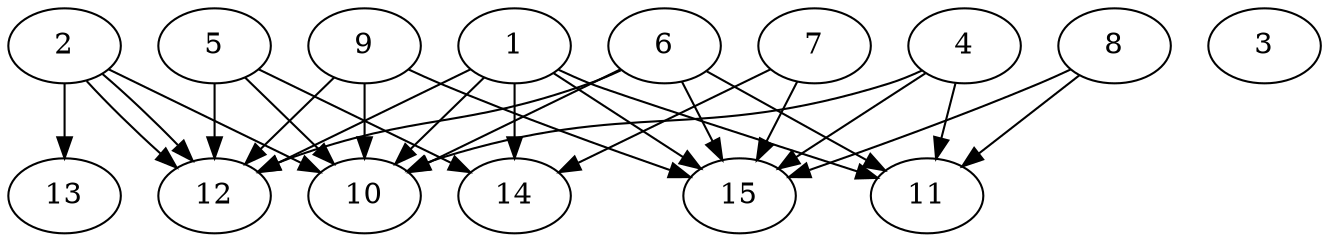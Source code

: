 // DAG automatically generated by daggen at Thu Oct  3 13:59:27 2019
// ./daggen --dot -n 15 --ccr 0.3 --fat 0.9 --regular 0.5 --density 0.7 --mindata 5242880 --maxdata 52428800 
digraph G {
  1 [size="20295680", alpha="0.13", expect_size="6088704"] 
  1 -> 10 [size ="6088704"]
  1 -> 11 [size ="6088704"]
  1 -> 12 [size ="6088704"]
  1 -> 14 [size ="6088704"]
  1 -> 15 [size ="6088704"]
  2 [size="42717867", alpha="0.12", expect_size="12815360"] 
  2 -> 10 [size ="12815360"]
  2 -> 12 [size ="12815360"]
  2 -> 12 [size ="12815360"]
  2 -> 13 [size ="12815360"]
  3 [size="167106560", alpha="0.15", expect_size="50131968"] 
  4 [size="74151253", alpha="0.18", expect_size="22245376"] 
  4 -> 10 [size ="22245376"]
  4 -> 11 [size ="22245376"]
  4 -> 15 [size ="22245376"]
  5 [size="167287467", alpha="0.19", expect_size="50186240"] 
  5 -> 10 [size ="50186240"]
  5 -> 12 [size ="50186240"]
  5 -> 14 [size ="50186240"]
  6 [size="19179520", alpha="0.13", expect_size="5753856"] 
  6 -> 10 [size ="5753856"]
  6 -> 11 [size ="5753856"]
  6 -> 12 [size ="5753856"]
  6 -> 15 [size ="5753856"]
  7 [size="89866240", alpha="0.13", expect_size="26959872"] 
  7 -> 14 [size ="26959872"]
  7 -> 15 [size ="26959872"]
  8 [size="30634667", alpha="0.16", expect_size="9190400"] 
  8 -> 11 [size ="9190400"]
  8 -> 15 [size ="9190400"]
  9 [size="44274347", alpha="0.06", expect_size="13282304"] 
  9 -> 10 [size ="13282304"]
  9 -> 12 [size ="13282304"]
  9 -> 15 [size ="13282304"]
  10 [size="150637227", alpha="0.14", expect_size="45191168"] 
  11 [size="118070613", alpha="0.08", expect_size="35421184"] 
  12 [size="64860160", alpha="0.12", expect_size="19458048"] 
  13 [size="156187307", alpha="0.08", expect_size="46856192"] 
  14 [size="116404907", alpha="0.11", expect_size="34921472"] 
  15 [size="103017813", alpha="0.19", expect_size="30905344"] 
}
